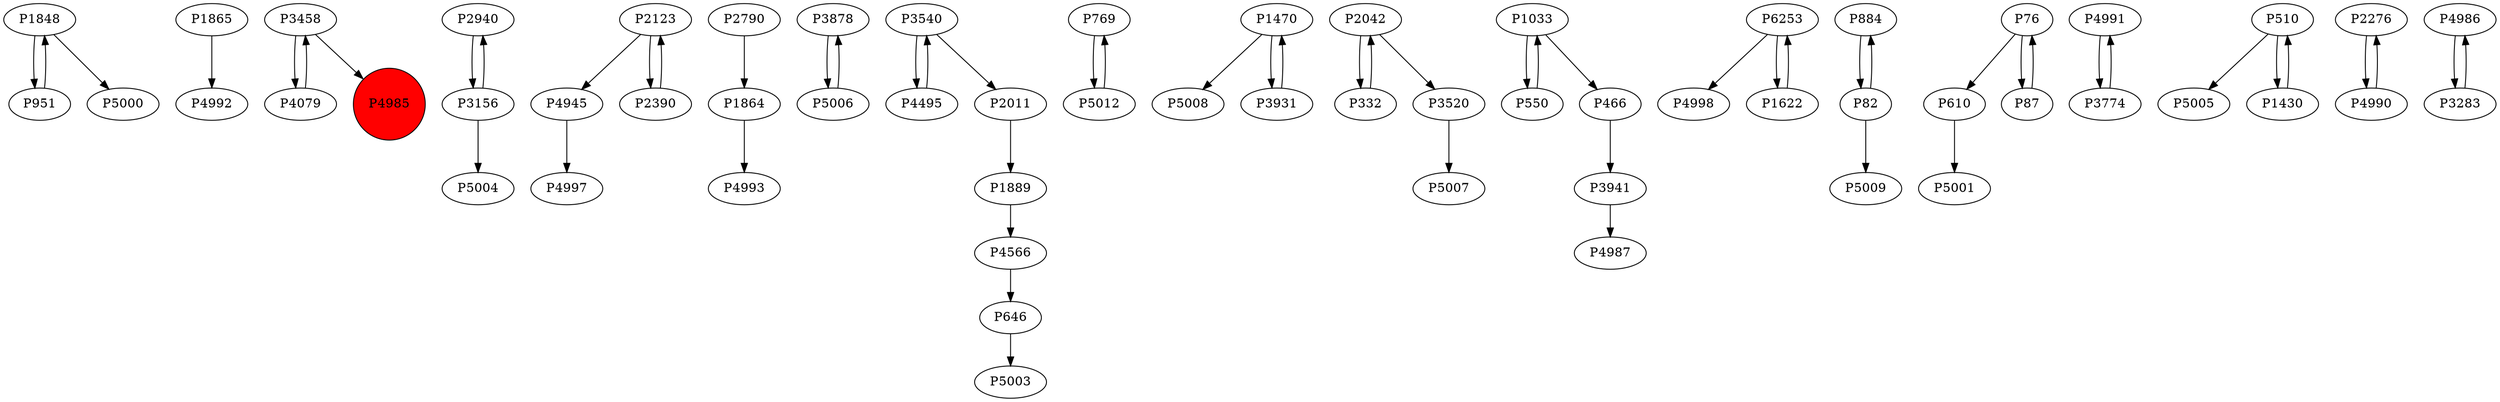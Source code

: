 digraph {
	P1848 -> P951
	P1865 -> P4992
	P3458 -> P4079
	P3458 -> P4985
	P2940 -> P3156
	P4945 -> P4997
	P1864 -> P4993
	P3878 -> P5006
	P3540 -> P4495
	P769 -> P5012
	P1848 -> P5000
	P1470 -> P5008
	P5006 -> P3878
	P2042 -> P332
	P646 -> P5003
	P3520 -> P5007
	P2790 -> P1864
	P3941 -> P4987
	P6253 -> P4998
	P884 -> P82
	P76 -> P610
	P2123 -> P2390
	P6253 -> P1622
	P1889 -> P4566
	P550 -> P1033
	P82 -> P884
	P3156 -> P5004
	P4991 -> P3774
	P2123 -> P4945
	P510 -> P5005
	P3540 -> P2011
	P510 -> P1430
	P4566 -> P646
	P82 -> P5009
	P3774 -> P4991
	P610 -> P5001
	P1470 -> P3931
	P3156 -> P2940
	P76 -> P87
	P2276 -> P4990
	P2390 -> P2123
	P4986 -> P3283
	P1033 -> P466
	P332 -> P2042
	P1033 -> P550
	P5012 -> P769
	P466 -> P3941
	P951 -> P1848
	P4079 -> P3458
	P1622 -> P6253
	P87 -> P76
	P4990 -> P2276
	P4495 -> P3540
	P3283 -> P4986
	P1430 -> P510
	P2011 -> P1889
	P3931 -> P1470
	P2042 -> P3520
	P4985 [shape=circle]
	P4985 [style=filled]
	P4985 [fillcolor=red]
}